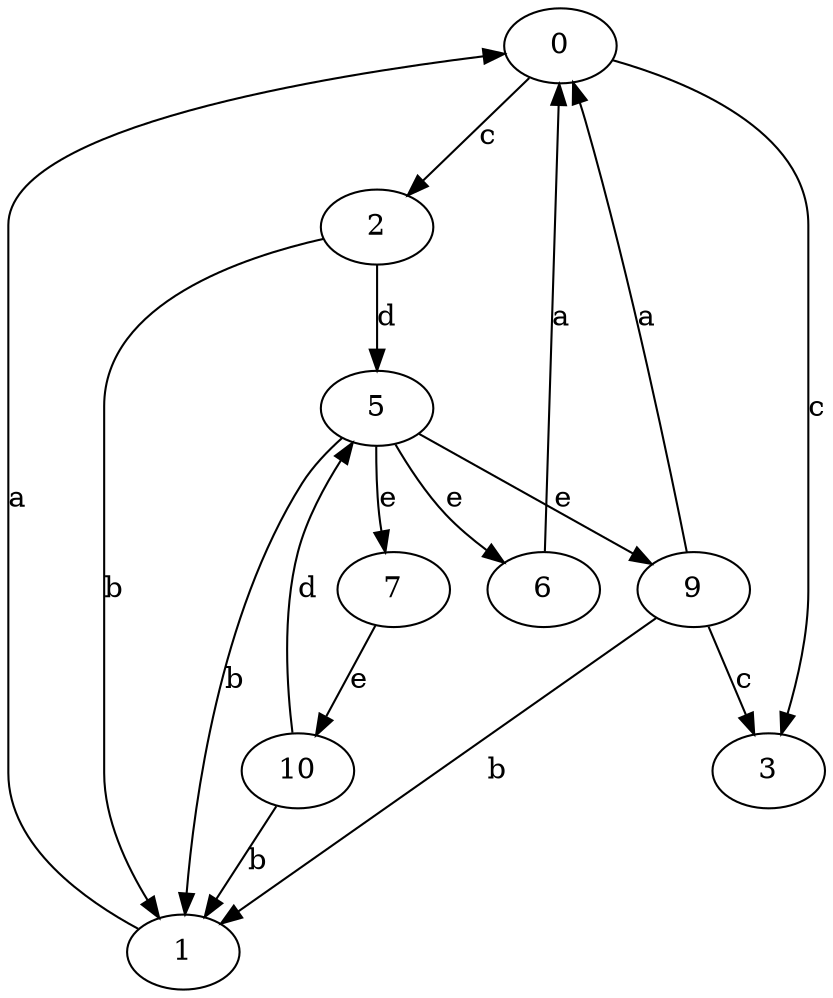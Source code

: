 strict digraph  {
0;
1;
2;
3;
5;
6;
7;
9;
10;
0 -> 2  [label=c];
0 -> 3  [label=c];
1 -> 0  [label=a];
2 -> 1  [label=b];
2 -> 5  [label=d];
5 -> 1  [label=b];
5 -> 6  [label=e];
5 -> 7  [label=e];
5 -> 9  [label=e];
6 -> 0  [label=a];
7 -> 10  [label=e];
9 -> 0  [label=a];
9 -> 1  [label=b];
9 -> 3  [label=c];
10 -> 1  [label=b];
10 -> 5  [label=d];
}
